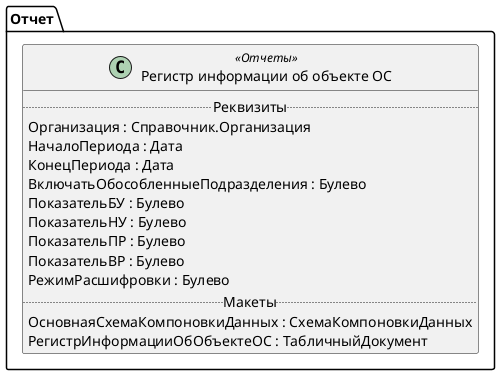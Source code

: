﻿@startuml РегистрИнформацииОбОбъектеОС
'!include templates.wsd
'..\include templates.wsd
class Отчет.РегистрИнформацииОбОбъектеОС as "Регистр информации об объекте ОС" <<Отчеты>>
{
..Реквизиты..
Организация : Справочник.Организация
НачалоПериода : Дата
КонецПериода : Дата
ВключатьОбособленныеПодразделения : Булево
ПоказательБУ : Булево
ПоказательНУ : Булево
ПоказательПР : Булево
ПоказательВР : Булево
РежимРасшифровки : Булево
..Макеты..
ОсновнаяСхемаКомпоновкиДанных : СхемаКомпоновкиДанных
РегистрИнформацииОбОбъектеОС : ТабличныйДокумент
}
@enduml
